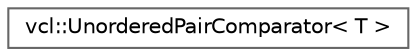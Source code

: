 digraph "Graphical Class Hierarchy"
{
 // LATEX_PDF_SIZE
  bgcolor="transparent";
  edge [fontname=Helvetica,fontsize=10,labelfontname=Helvetica,labelfontsize=10];
  node [fontname=Helvetica,fontsize=10,shape=box,height=0.2,width=0.4];
  rankdir="LR";
  Node0 [label="vcl::UnorderedPairComparator\< T \>",height=0.2,width=0.4,color="grey40", fillcolor="white", style="filled",URL="$structvcl_1_1UnorderedPairComparator.html",tooltip="The UnorderedPairComparator struct is an utility comparator to allow to sort unordered std::pair<T,..."];
}
